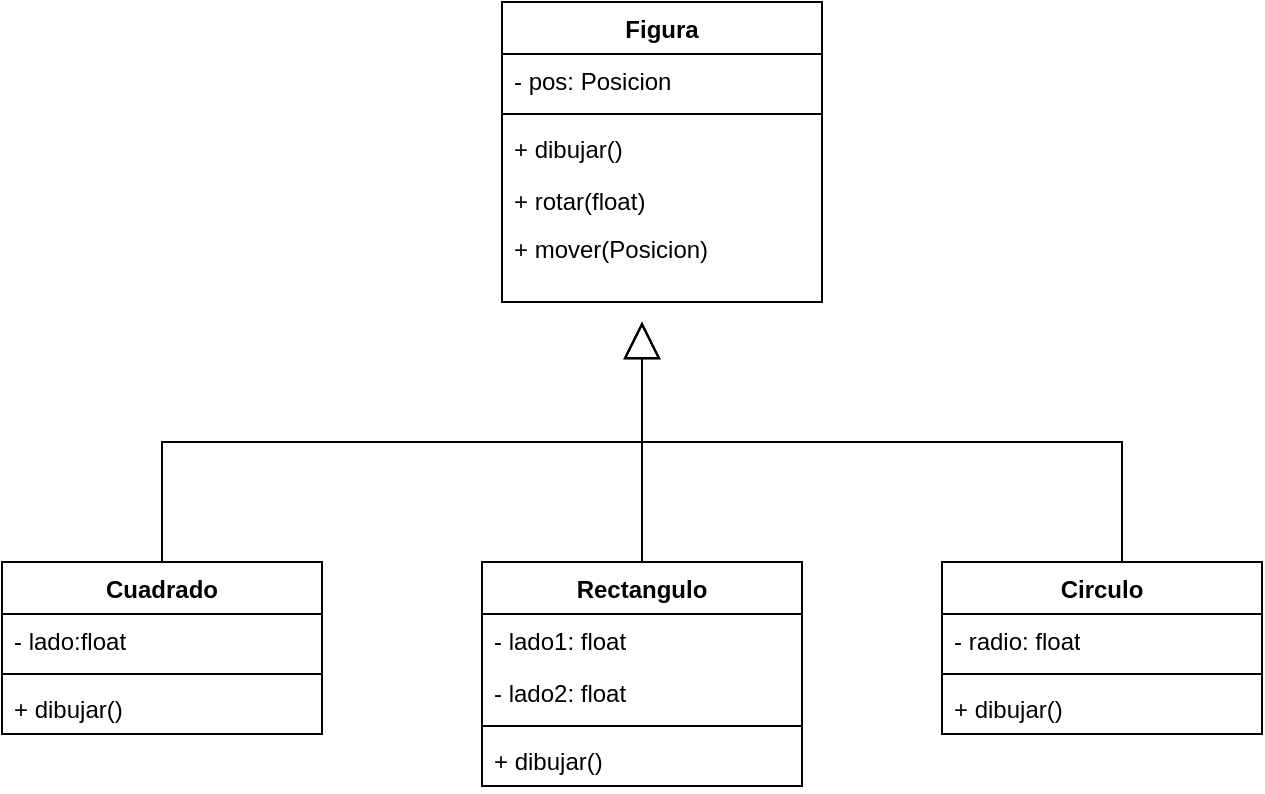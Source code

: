 <mxfile version="21.7.2" type="github">
  <diagram name="Page-1" id="g4V1IehEr0OkBM7ofbtv">
    <mxGraphModel dx="787" dy="824" grid="1" gridSize="10" guides="1" tooltips="1" connect="1" arrows="1" fold="1" page="1" pageScale="1" pageWidth="1100" pageHeight="850" math="0" shadow="0">
      <root>
        <mxCell id="0" />
        <mxCell id="1" parent="0" />
        <mxCell id="xBjfV-2LOngIuIQzKy70-1" value="Figura" style="swimlane;fontStyle=1;align=center;verticalAlign=top;childLayout=stackLayout;horizontal=1;startSize=26;horizontalStack=0;resizeParent=1;resizeParentMax=0;resizeLast=0;collapsible=1;marginBottom=0;whiteSpace=wrap;html=1;" vertex="1" parent="1">
          <mxGeometry x="400" y="240" width="160" height="150" as="geometry" />
        </mxCell>
        <mxCell id="xBjfV-2LOngIuIQzKy70-2" value="- pos: Posicion" style="text;strokeColor=none;fillColor=none;align=left;verticalAlign=top;spacingLeft=4;spacingRight=4;overflow=hidden;rotatable=0;points=[[0,0.5],[1,0.5]];portConstraint=eastwest;whiteSpace=wrap;html=1;" vertex="1" parent="xBjfV-2LOngIuIQzKy70-1">
          <mxGeometry y="26" width="160" height="26" as="geometry" />
        </mxCell>
        <mxCell id="xBjfV-2LOngIuIQzKy70-3" value="" style="line;strokeWidth=1;fillColor=none;align=left;verticalAlign=middle;spacingTop=-1;spacingLeft=3;spacingRight=3;rotatable=0;labelPosition=right;points=[];portConstraint=eastwest;strokeColor=inherit;" vertex="1" parent="xBjfV-2LOngIuIQzKy70-1">
          <mxGeometry y="52" width="160" height="8" as="geometry" />
        </mxCell>
        <mxCell id="xBjfV-2LOngIuIQzKy70-4" value="+ dibujar()" style="text;strokeColor=none;fillColor=none;align=left;verticalAlign=top;spacingLeft=4;spacingRight=4;overflow=hidden;rotatable=0;points=[[0,0.5],[1,0.5]];portConstraint=eastwest;whiteSpace=wrap;html=1;" vertex="1" parent="xBjfV-2LOngIuIQzKy70-1">
          <mxGeometry y="60" width="160" height="90" as="geometry" />
        </mxCell>
        <mxCell id="xBjfV-2LOngIuIQzKy70-5" value="Cuadrado" style="swimlane;fontStyle=1;align=center;verticalAlign=top;childLayout=stackLayout;horizontal=1;startSize=26;horizontalStack=0;resizeParent=1;resizeParentMax=0;resizeLast=0;collapsible=1;marginBottom=0;whiteSpace=wrap;html=1;" vertex="1" parent="1">
          <mxGeometry x="150" y="520" width="160" height="86" as="geometry" />
        </mxCell>
        <mxCell id="xBjfV-2LOngIuIQzKy70-32" value="&lt;div&gt;&lt;br&gt;&lt;/div&gt;" style="endArrow=block;endSize=16;endFill=0;html=1;rounded=0;edgeStyle=elbowEdgeStyle;elbow=vertical;" edge="1" parent="xBjfV-2LOngIuIQzKy70-5">
          <mxGeometry width="160" relative="1" as="geometry">
            <mxPoint x="80" as="sourcePoint" />
            <mxPoint x="320" y="-120" as="targetPoint" />
          </mxGeometry>
        </mxCell>
        <mxCell id="xBjfV-2LOngIuIQzKy70-6" value="- lado:float" style="text;strokeColor=none;fillColor=none;align=left;verticalAlign=top;spacingLeft=4;spacingRight=4;overflow=hidden;rotatable=0;points=[[0,0.5],[1,0.5]];portConstraint=eastwest;whiteSpace=wrap;html=1;" vertex="1" parent="xBjfV-2LOngIuIQzKy70-5">
          <mxGeometry y="26" width="160" height="26" as="geometry" />
        </mxCell>
        <mxCell id="xBjfV-2LOngIuIQzKy70-7" value="" style="line;strokeWidth=1;fillColor=none;align=left;verticalAlign=middle;spacingTop=-1;spacingLeft=3;spacingRight=3;rotatable=0;labelPosition=right;points=[];portConstraint=eastwest;strokeColor=inherit;" vertex="1" parent="xBjfV-2LOngIuIQzKy70-5">
          <mxGeometry y="52" width="160" height="8" as="geometry" />
        </mxCell>
        <mxCell id="xBjfV-2LOngIuIQzKy70-8" value="+ dibujar()" style="text;strokeColor=none;fillColor=none;align=left;verticalAlign=top;spacingLeft=4;spacingRight=4;overflow=hidden;rotatable=0;points=[[0,0.5],[1,0.5]];portConstraint=eastwest;whiteSpace=wrap;html=1;" vertex="1" parent="xBjfV-2LOngIuIQzKy70-5">
          <mxGeometry y="60" width="160" height="26" as="geometry" />
        </mxCell>
        <mxCell id="xBjfV-2LOngIuIQzKy70-9" value="Rectangulo" style="swimlane;fontStyle=1;align=center;verticalAlign=top;childLayout=stackLayout;horizontal=1;startSize=26;horizontalStack=0;resizeParent=1;resizeParentMax=0;resizeLast=0;collapsible=1;marginBottom=0;whiteSpace=wrap;html=1;" vertex="1" parent="1">
          <mxGeometry x="390" y="520" width="160" height="112" as="geometry" />
        </mxCell>
        <mxCell id="xBjfV-2LOngIuIQzKy70-24" value="&lt;div&gt;&lt;br&gt;&lt;/div&gt;" style="endArrow=block;endSize=16;endFill=0;html=1;rounded=0;" edge="1" parent="xBjfV-2LOngIuIQzKy70-9">
          <mxGeometry width="160" relative="1" as="geometry">
            <mxPoint x="80" as="sourcePoint" />
            <mxPoint x="80" y="-120" as="targetPoint" />
          </mxGeometry>
        </mxCell>
        <mxCell id="xBjfV-2LOngIuIQzKy70-10" value="- lado1: float" style="text;strokeColor=none;fillColor=none;align=left;verticalAlign=top;spacingLeft=4;spacingRight=4;overflow=hidden;rotatable=0;points=[[0,0.5],[1,0.5]];portConstraint=eastwest;whiteSpace=wrap;html=1;" vertex="1" parent="xBjfV-2LOngIuIQzKy70-9">
          <mxGeometry y="26" width="160" height="26" as="geometry" />
        </mxCell>
        <mxCell id="xBjfV-2LOngIuIQzKy70-23" value="- lado2: float" style="text;strokeColor=none;fillColor=none;align=left;verticalAlign=top;spacingLeft=4;spacingRight=4;overflow=hidden;rotatable=0;points=[[0,0.5],[1,0.5]];portConstraint=eastwest;whiteSpace=wrap;html=1;" vertex="1" parent="xBjfV-2LOngIuIQzKy70-9">
          <mxGeometry y="52" width="160" height="26" as="geometry" />
        </mxCell>
        <mxCell id="xBjfV-2LOngIuIQzKy70-11" value="" style="line;strokeWidth=1;fillColor=none;align=left;verticalAlign=middle;spacingTop=-1;spacingLeft=3;spacingRight=3;rotatable=0;labelPosition=right;points=[];portConstraint=eastwest;strokeColor=inherit;" vertex="1" parent="xBjfV-2LOngIuIQzKy70-9">
          <mxGeometry y="78" width="160" height="8" as="geometry" />
        </mxCell>
        <mxCell id="xBjfV-2LOngIuIQzKy70-12" value="+ dibujar()" style="text;strokeColor=none;fillColor=none;align=left;verticalAlign=top;spacingLeft=4;spacingRight=4;overflow=hidden;rotatable=0;points=[[0,0.5],[1,0.5]];portConstraint=eastwest;whiteSpace=wrap;html=1;" vertex="1" parent="xBjfV-2LOngIuIQzKy70-9">
          <mxGeometry y="86" width="160" height="26" as="geometry" />
        </mxCell>
        <mxCell id="xBjfV-2LOngIuIQzKy70-17" value="Circulo" style="swimlane;fontStyle=1;align=center;verticalAlign=top;childLayout=stackLayout;horizontal=1;startSize=26;horizontalStack=0;resizeParent=1;resizeParentMax=0;resizeLast=0;collapsible=1;marginBottom=0;whiteSpace=wrap;html=1;" vertex="1" parent="1">
          <mxGeometry x="620" y="520" width="160" height="86" as="geometry" />
        </mxCell>
        <mxCell id="xBjfV-2LOngIuIQzKy70-18" value="- radio: float" style="text;strokeColor=none;fillColor=none;align=left;verticalAlign=top;spacingLeft=4;spacingRight=4;overflow=hidden;rotatable=0;points=[[0,0.5],[1,0.5]];portConstraint=eastwest;whiteSpace=wrap;html=1;" vertex="1" parent="xBjfV-2LOngIuIQzKy70-17">
          <mxGeometry y="26" width="160" height="26" as="geometry" />
        </mxCell>
        <mxCell id="xBjfV-2LOngIuIQzKy70-19" value="" style="line;strokeWidth=1;fillColor=none;align=left;verticalAlign=middle;spacingTop=-1;spacingLeft=3;spacingRight=3;rotatable=0;labelPosition=right;points=[];portConstraint=eastwest;strokeColor=inherit;" vertex="1" parent="xBjfV-2LOngIuIQzKy70-17">
          <mxGeometry y="52" width="160" height="8" as="geometry" />
        </mxCell>
        <mxCell id="xBjfV-2LOngIuIQzKy70-20" value="+ dibujar()" style="text;strokeColor=none;fillColor=none;align=left;verticalAlign=top;spacingLeft=4;spacingRight=4;overflow=hidden;rotatable=0;points=[[0,0.5],[1,0.5]];portConstraint=eastwest;whiteSpace=wrap;html=1;" vertex="1" parent="xBjfV-2LOngIuIQzKy70-17">
          <mxGeometry y="60" width="160" height="26" as="geometry" />
        </mxCell>
        <mxCell id="xBjfV-2LOngIuIQzKy70-21" value="+ rotar(float)" style="text;strokeColor=none;fillColor=none;align=left;verticalAlign=top;spacingLeft=4;spacingRight=4;overflow=hidden;rotatable=0;points=[[0,0.5],[1,0.5]];portConstraint=eastwest;whiteSpace=wrap;html=1;" vertex="1" parent="1">
          <mxGeometry x="400" y="326" width="160" height="24" as="geometry" />
        </mxCell>
        <mxCell id="xBjfV-2LOngIuIQzKy70-22" value="+ mover(Posicion)" style="text;strokeColor=none;fillColor=none;align=left;verticalAlign=top;spacingLeft=4;spacingRight=4;overflow=hidden;rotatable=0;points=[[0,0.5],[1,0.5]];portConstraint=eastwest;whiteSpace=wrap;html=1;" vertex="1" parent="1">
          <mxGeometry x="400" y="350" width="160" height="33" as="geometry" />
        </mxCell>
        <mxCell id="xBjfV-2LOngIuIQzKy70-34" value="&lt;div&gt;&lt;br&gt;&lt;/div&gt;" style="endArrow=block;endSize=16;endFill=0;html=1;rounded=0;edgeStyle=elbowEdgeStyle;elbow=vertical;" edge="1" parent="1">
          <mxGeometry width="160" relative="1" as="geometry">
            <mxPoint x="710" y="520" as="sourcePoint" />
            <mxPoint x="470" y="400" as="targetPoint" />
          </mxGeometry>
        </mxCell>
      </root>
    </mxGraphModel>
  </diagram>
</mxfile>

